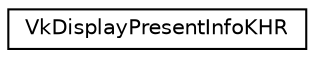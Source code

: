 digraph "Graphical Class Hierarchy"
{
 // LATEX_PDF_SIZE
  edge [fontname="Helvetica",fontsize="10",labelfontname="Helvetica",labelfontsize="10"];
  node [fontname="Helvetica",fontsize="10",shape=record];
  rankdir="LR";
  Node0 [label="VkDisplayPresentInfoKHR",height=0.2,width=0.4,color="black", fillcolor="white", style="filled",URL="$d7/d69/structVkDisplayPresentInfoKHR.html",tooltip=" "];
}
